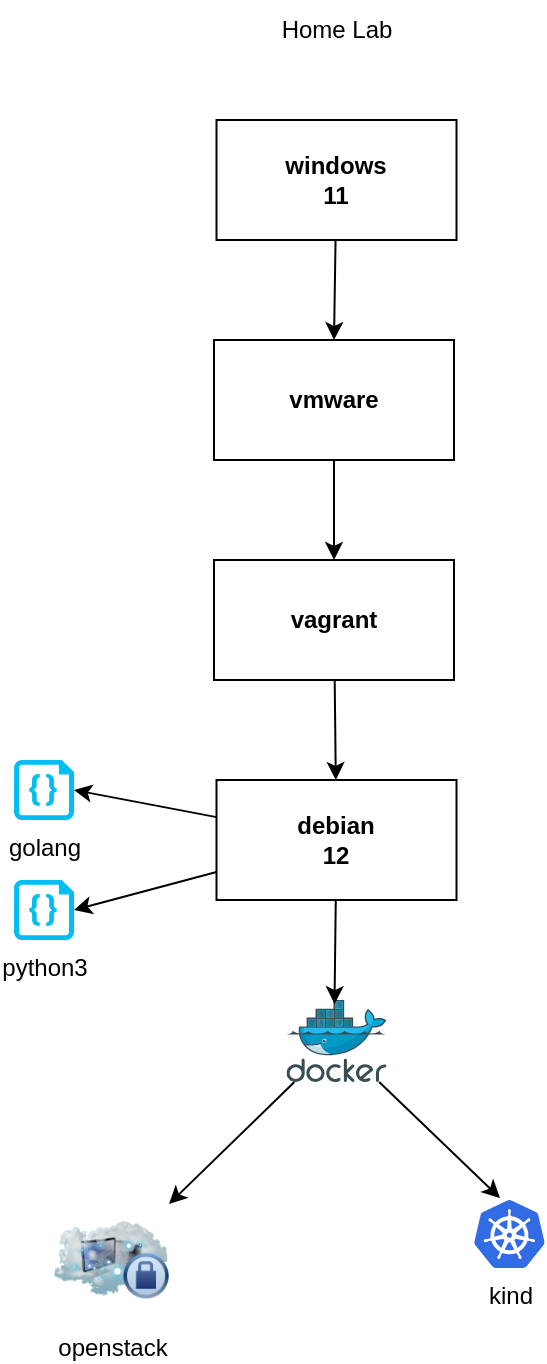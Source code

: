 <mxfile>
    <diagram id="ab5PH385OeXA3uQxxsaM" name="Page-1">
        <mxGraphModel dx="554" dy="521" grid="1" gridSize="10" guides="1" tooltips="1" connect="1" arrows="1" fold="1" page="1" pageScale="1" pageWidth="850" pageHeight="1100" math="0" shadow="0">
            <root>
                <mxCell id="0"/>
                <mxCell id="1" parent="0"/>
                <mxCell id="9" value="" style="edgeStyle=none;html=1;" parent="1" source="3" target="8" edge="1">
                    <mxGeometry relative="1" as="geometry"/>
                </mxCell>
                <mxCell id="3" value="vmware" style="rounded=0;whiteSpace=wrap;html=1;fontStyle=1" parent="1" vertex="1">
                    <mxGeometry x="350" y="190" width="120" height="60" as="geometry"/>
                </mxCell>
                <mxCell id="5" style="edgeStyle=none;html=1;entryX=0.5;entryY=0;entryDx=0;entryDy=0;" parent="1" source="4" target="3" edge="1">
                    <mxGeometry relative="1" as="geometry"/>
                </mxCell>
                <mxCell id="4" value="windows&lt;div&gt;11&lt;/div&gt;" style="rounded=0;whiteSpace=wrap;html=1;fontStyle=1" parent="1" vertex="1">
                    <mxGeometry x="351.25" y="80" width="120" height="60" as="geometry"/>
                </mxCell>
                <mxCell id="11" value="" style="edgeStyle=none;html=1;" parent="1" source="8" target="10" edge="1">
                    <mxGeometry relative="1" as="geometry"/>
                </mxCell>
                <mxCell id="8" value="vagrant" style="rounded=0;whiteSpace=wrap;html=1;fontStyle=1" parent="1" vertex="1">
                    <mxGeometry x="350" y="300" width="120" height="60" as="geometry"/>
                </mxCell>
                <mxCell id="10" value="debian&lt;div&gt;12&lt;/div&gt;" style="rounded=0;whiteSpace=wrap;html=1;fontStyle=1" parent="1" vertex="1">
                    <mxGeometry x="351.25" y="410" width="120" height="60" as="geometry"/>
                </mxCell>
                <mxCell id="13" value="golang&lt;div&gt;&lt;br&gt;&lt;/div&gt;" style="verticalLabelPosition=bottom;html=1;verticalAlign=top;align=center;strokeColor=none;fillColor=#00BEF2;shape=mxgraph.azure.code_file;pointerEvents=1;" parent="1" vertex="1">
                    <mxGeometry x="250" y="400" width="30" height="30" as="geometry"/>
                </mxCell>
                <mxCell id="14" style="edgeStyle=none;html=1;entryX=1;entryY=0.5;entryDx=0;entryDy=0;entryPerimeter=0;" parent="1" source="10" target="13" edge="1">
                    <mxGeometry relative="1" as="geometry"/>
                </mxCell>
                <mxCell id="15" value="openstack" style="image;html=1;image=img/lib/clip_art/networking/Cloud_Computer_Private_128x128.png" parent="1" vertex="1">
                    <mxGeometry x="270" y="620" width="57.5" height="60" as="geometry"/>
                </mxCell>
                <mxCell id="17" value="&lt;div&gt;python3&lt;/div&gt;&lt;div&gt;&lt;br&gt;&lt;/div&gt;" style="verticalLabelPosition=bottom;html=1;verticalAlign=top;align=center;strokeColor=none;fillColor=#00BEF2;shape=mxgraph.azure.code_file;pointerEvents=1;" parent="1" vertex="1">
                    <mxGeometry x="250" y="460" width="30" height="30" as="geometry"/>
                </mxCell>
                <mxCell id="18" style="edgeStyle=none;html=1;entryX=1;entryY=0.5;entryDx=0;entryDy=0;entryPerimeter=0;" parent="1" source="10" target="17" edge="1">
                    <mxGeometry relative="1" as="geometry"/>
                </mxCell>
                <mxCell id="23" style="edgeStyle=none;html=1;" parent="1" source="19" target="15" edge="1">
                    <mxGeometry relative="1" as="geometry"/>
                </mxCell>
                <mxCell id="19" value="" style="image;sketch=0;aspect=fixed;html=1;points=[];align=center;fontSize=12;image=img/lib/mscae/Docker.svg;" parent="1" vertex="1">
                    <mxGeometry x="386.25" y="520" width="50" height="41" as="geometry"/>
                </mxCell>
                <mxCell id="21" value="kind&lt;div&gt;&lt;br&gt;&lt;/div&gt;" style="image;sketch=0;aspect=fixed;html=1;points=[];align=center;fontSize=12;image=img/lib/mscae/Kubernetes.svg;" parent="1" vertex="1">
                    <mxGeometry x="480" y="620" width="35.42" height="34" as="geometry"/>
                </mxCell>
                <mxCell id="22" style="edgeStyle=none;html=1;entryX=0.48;entryY=0.049;entryDx=0;entryDy=0;entryPerimeter=0;" parent="1" source="10" target="19" edge="1">
                    <mxGeometry relative="1" as="geometry"/>
                </mxCell>
                <mxCell id="25" style="edgeStyle=none;html=1;entryX=0.367;entryY=-0.029;entryDx=0;entryDy=0;entryPerimeter=0;" parent="1" source="19" target="21" edge="1">
                    <mxGeometry relative="1" as="geometry"/>
                </mxCell>
                <mxCell id="26" value="Home Lab" style="text;html=1;align=center;verticalAlign=middle;resizable=0;points=[];autosize=1;strokeColor=none;fillColor=none;" parent="1" vertex="1">
                    <mxGeometry x="371.25" y="20" width="80" height="30" as="geometry"/>
                </mxCell>
            </root>
        </mxGraphModel>
    </diagram>
</mxfile>